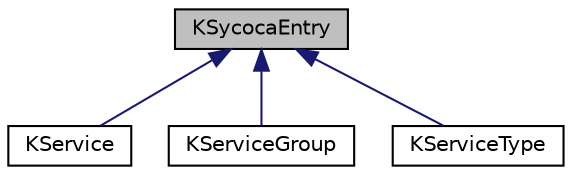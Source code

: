 digraph "KSycocaEntry"
{
  edge [fontname="Helvetica",fontsize="10",labelfontname="Helvetica",labelfontsize="10"];
  node [fontname="Helvetica",fontsize="10",shape=record];
  Node0 [label="KSycocaEntry",height=0.2,width=0.4,color="black", fillcolor="grey75", style="filled", fontcolor="black"];
  Node0 -> Node1 [dir="back",color="midnightblue",fontsize="10",style="solid",fontname="Helvetica"];
  Node1 [label="KService",height=0.2,width=0.4,color="black", fillcolor="white", style="filled",URL="$classKService.html",tooltip="Represent a service, like an application or plugin bound to one or several mimetypes (or servicetypes..."];
  Node0 -> Node2 [dir="back",color="midnightblue",fontsize="10",style="solid",fontname="Helvetica"];
  Node2 [label="KServiceGroup",height=0.2,width=0.4,color="black", fillcolor="white", style="filled",URL="$classKServiceGroup.html",tooltip="KServiceGroup represents a group of service, for example screensavers. "];
  Node0 -> Node3 [dir="back",color="midnightblue",fontsize="10",style="solid",fontname="Helvetica"];
  Node3 [label="KServiceType",height=0.2,width=0.4,color="black", fillcolor="white", style="filled",URL="$classKServiceType.html",tooltip="A service type is, well, a type of service, where a service is an application or plugin. "];
}
